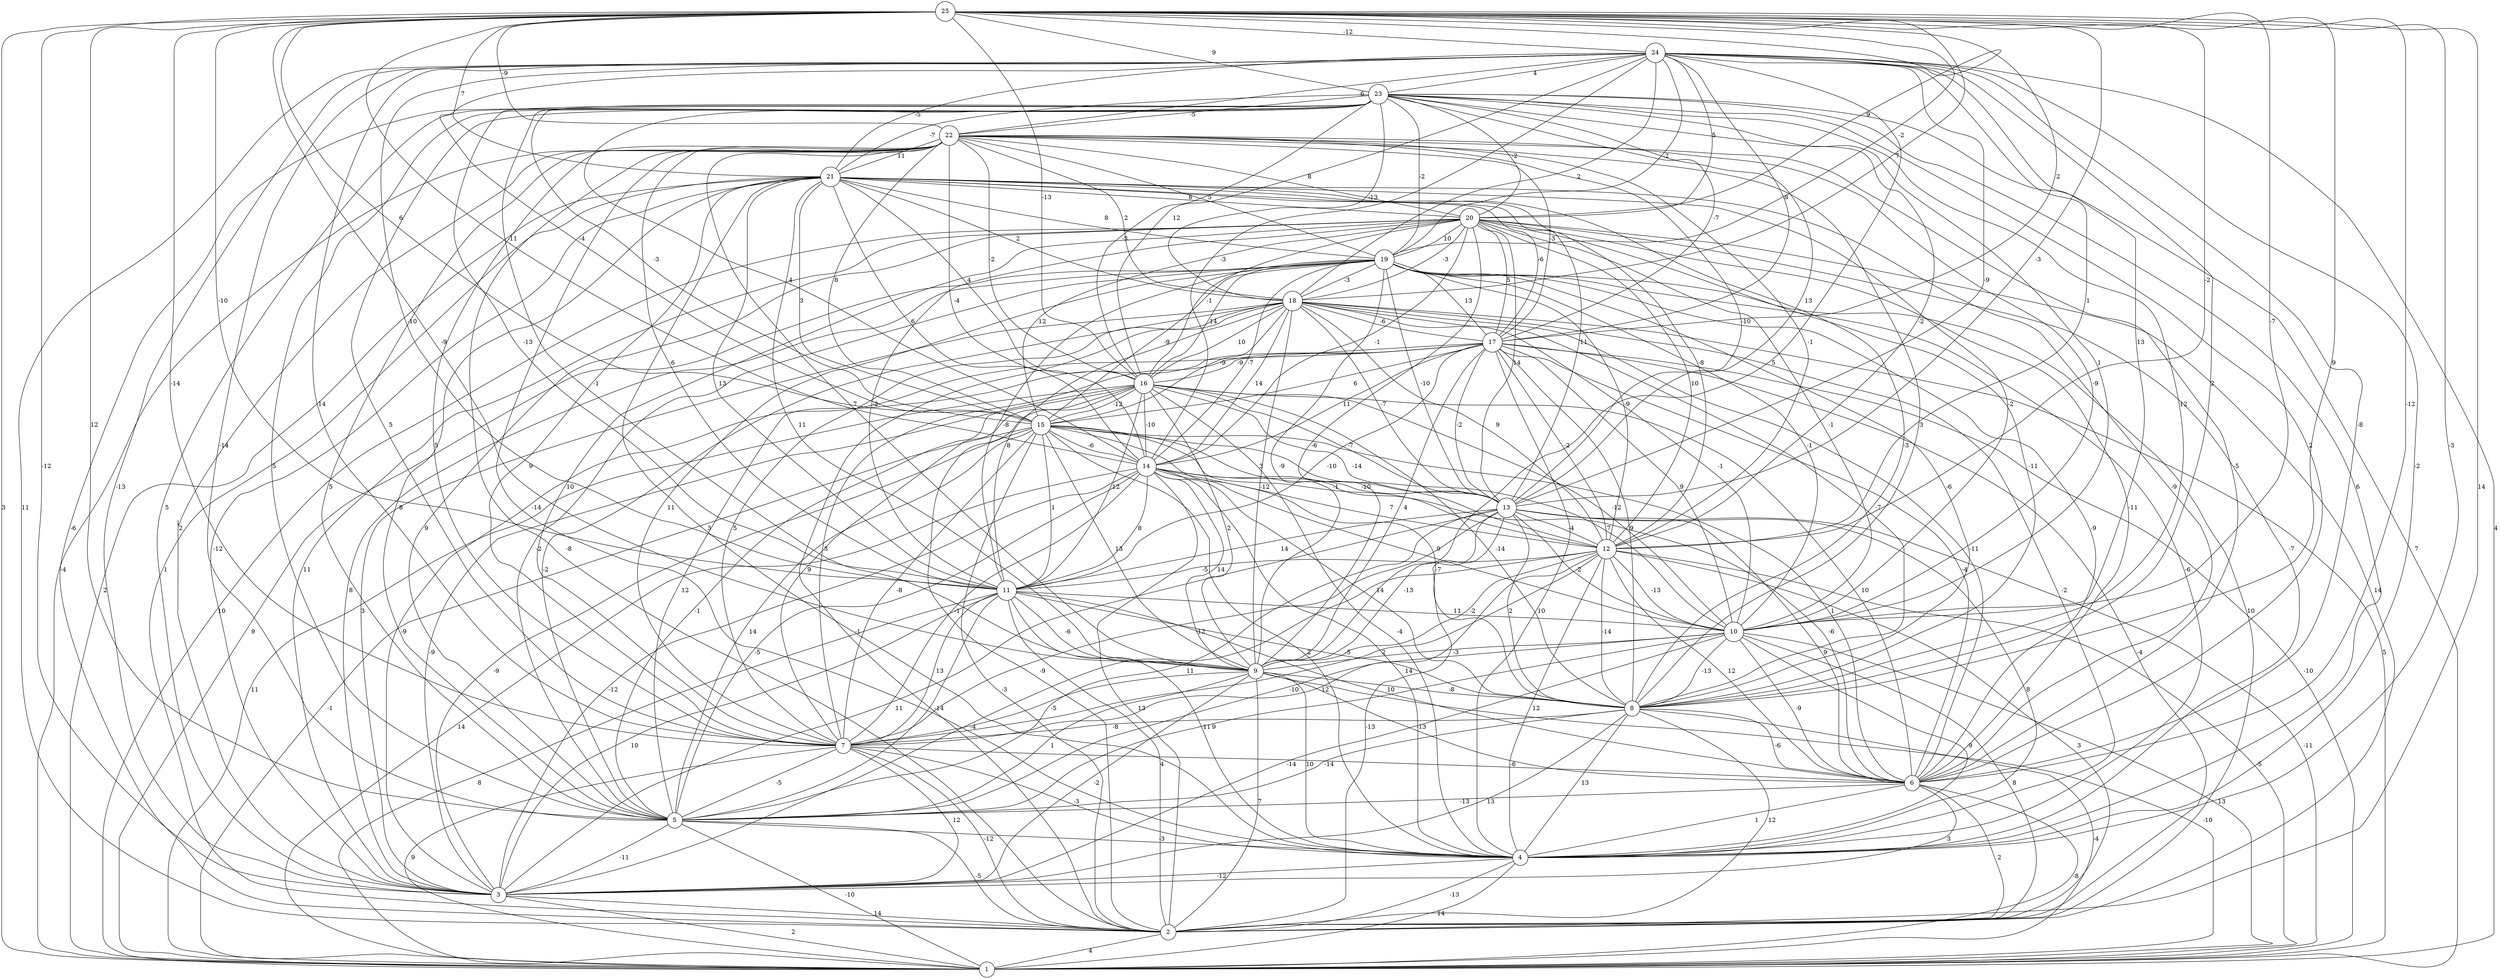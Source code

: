 graph { 
	 fontname="Helvetica,Arial,sans-serif" 
	 node [shape = circle]; 
	 25 -- 1 [label = "3"];
	 25 -- 2 [label = "14"];
	 25 -- 3 [label = "-12"];
	 25 -- 4 [label = "-3"];
	 25 -- 5 [label = "12"];
	 25 -- 6 [label = "-12"];
	 25 -- 7 [label = "-14"];
	 25 -- 8 [label = "9"];
	 25 -- 9 [label = "-9"];
	 25 -- 10 [label = "-7"];
	 25 -- 11 [label = "-10"];
	 25 -- 12 [label = "-2"];
	 25 -- 13 [label = "-3"];
	 25 -- 14 [label = "-11"];
	 25 -- 15 [label = "6"];
	 25 -- 16 [label = "-13"];
	 25 -- 17 [label = "2"];
	 25 -- 18 [label = "7"];
	 25 -- 19 [label = "-2"];
	 25 -- 20 [label = "9"];
	 25 -- 21 [label = "7"];
	 25 -- 22 [label = "-9"];
	 25 -- 23 [label = "9"];
	 25 -- 24 [label = "-12"];
	 24 -- 1 [label = "4"];
	 24 -- 2 [label = "11"];
	 24 -- 3 [label = "-13"];
	 24 -- 4 [label = "-2"];
	 24 -- 5 [label = "-14"];
	 24 -- 6 [label = "-8"];
	 24 -- 7 [label = "14"];
	 24 -- 8 [label = "2"];
	 24 -- 9 [label = "5"];
	 24 -- 10 [label = "13"];
	 24 -- 11 [label = "-10"];
	 24 -- 12 [label = "1"];
	 24 -- 13 [label = "-9"];
	 24 -- 14 [label = "-3"];
	 24 -- 15 [label = "-4"];
	 24 -- 16 [label = "12"];
	 24 -- 17 [label = "8"];
	 24 -- 18 [label = "2"];
	 24 -- 19 [label = "-2"];
	 24 -- 20 [label = "5"];
	 24 -- 21 [label = "-5"];
	 24 -- 22 [label = "6"];
	 24 -- 23 [label = "4"];
	 23 -- 1 [label = "7"];
	 23 -- 2 [label = "-6"];
	 23 -- 3 [label = "5"];
	 23 -- 4 [label = "6"];
	 23 -- 5 [label = "5"];
	 23 -- 6 [label = "2"];
	 23 -- 7 [label = "5"];
	 23 -- 8 [label = "12"];
	 23 -- 9 [label = "-1"];
	 23 -- 10 [label = "1"];
	 23 -- 11 [label = "-13"];
	 23 -- 12 [label = "-2"];
	 23 -- 13 [label = "13"];
	 23 -- 14 [label = "4"];
	 23 -- 15 [label = "-3"];
	 23 -- 16 [label = "-3"];
	 23 -- 17 [label = "-7"];
	 23 -- 18 [label = "-13"];
	 23 -- 19 [label = "-2"];
	 23 -- 20 [label = "-2"];
	 23 -- 21 [label = "-7"];
	 23 -- 22 [label = "-5"];
	 22 -- 1 [label = "-4"];
	 22 -- 2 [label = "-8"];
	 22 -- 3 [label = "2"];
	 22 -- 4 [label = "-14"];
	 22 -- 5 [label = "5"];
	 22 -- 6 [label = "-5"];
	 22 -- 7 [label = "5"];
	 22 -- 8 [label = "3"];
	 22 -- 9 [label = "7"];
	 22 -- 10 [label = "-9"];
	 22 -- 11 [label = "6"];
	 22 -- 12 [label = "-1"];
	 22 -- 13 [label = "-10"];
	 22 -- 14 [label = "-4"];
	 22 -- 15 [label = "8"];
	 22 -- 16 [label = "-2"];
	 22 -- 17 [label = "-3"];
	 22 -- 18 [label = "2"];
	 22 -- 19 [label = "5"];
	 22 -- 20 [label = "8"];
	 22 -- 21 [label = "11"];
	 21 -- 1 [label = "2"];
	 21 -- 2 [label = "1"];
	 21 -- 3 [label = "-12"];
	 21 -- 4 [label = "3"];
	 21 -- 5 [label = "8"];
	 21 -- 6 [label = "-9"];
	 21 -- 7 [label = "9"];
	 21 -- 8 [label = "-3"];
	 21 -- 9 [label = "11"];
	 21 -- 10 [label = "-2"];
	 21 -- 11 [label = "13"];
	 21 -- 12 [label = "-8"];
	 21 -- 13 [label = "11"];
	 21 -- 14 [label = "6"];
	 21 -- 15 [label = "3"];
	 21 -- 16 [label = "4"];
	 21 -- 17 [label = "-6"];
	 21 -- 18 [label = "2"];
	 21 -- 19 [label = "8"];
	 21 -- 20 [label = "8"];
	 20 -- 1 [label = "10"];
	 20 -- 2 [label = "14"];
	 20 -- 3 [label = "11"];
	 20 -- 4 [label = "-7"];
	 20 -- 5 [label = "9"];
	 20 -- 6 [label = "-11"];
	 20 -- 7 [label = "10"];
	 20 -- 8 [label = "-11"];
	 20 -- 9 [label = "-6"];
	 20 -- 10 [label = "-1"];
	 20 -- 11 [label = "-2"];
	 20 -- 12 [label = "10"];
	 20 -- 13 [label = "14"];
	 20 -- 14 [label = "-1"];
	 20 -- 15 [label = "12"];
	 20 -- 16 [label = "-1"];
	 20 -- 17 [label = "5"];
	 20 -- 18 [label = "-3"];
	 20 -- 19 [label = "10"];
	 19 -- 1 [label = "9"];
	 19 -- 2 [label = "10"];
	 19 -- 3 [label = "8"];
	 19 -- 4 [label = "-6"];
	 19 -- 5 [label = "-2"];
	 19 -- 6 [label = "-9"];
	 19 -- 7 [label = "11"];
	 19 -- 8 [label = "-6"];
	 19 -- 9 [label = "-9"];
	 19 -- 10 [label = "-1"];
	 19 -- 11 [label = "-8"];
	 19 -- 12 [label = "-9"];
	 19 -- 13 [label = "-10"];
	 19 -- 14 [label = "-7"];
	 19 -- 15 [label = "-9"];
	 19 -- 16 [label = "14"];
	 19 -- 17 [label = "13"];
	 19 -- 18 [label = "-3"];
	 18 -- 1 [label = "5"];
	 18 -- 2 [label = "-1"];
	 18 -- 3 [label = "3"];
	 18 -- 4 [label = "-2"];
	 18 -- 5 [label = "-2"];
	 18 -- 6 [label = "-11"];
	 18 -- 7 [label = "5"];
	 18 -- 8 [label = "-7"];
	 18 -- 9 [label = "-12"];
	 18 -- 10 [label = "-1"];
	 18 -- 11 [label = "8"];
	 18 -- 12 [label = "9"];
	 18 -- 13 [label = "-7"];
	 18 -- 14 [label = "14"];
	 18 -- 15 [label = "-9"];
	 18 -- 16 [label = "10"];
	 18 -- 17 [label = "-6"];
	 17 -- 1 [label = "-10"];
	 17 -- 2 [label = "-4"];
	 17 -- 3 [label = "-9"];
	 17 -- 4 [label = "10"];
	 17 -- 5 [label = "12"];
	 17 -- 6 [label = "-4"];
	 17 -- 7 [label = "3"];
	 17 -- 8 [label = "9"];
	 17 -- 9 [label = "4"];
	 17 -- 10 [label = "9"];
	 17 -- 11 [label = "-10"];
	 17 -- 12 [label = "-2"];
	 17 -- 13 [label = "-2"];
	 17 -- 14 [label = "11"];
	 17 -- 15 [label = "6"];
	 17 -- 16 [label = "-9"];
	 16 -- 1 [label = "11"];
	 16 -- 2 [label = "-9"];
	 16 -- 3 [label = "-9"];
	 16 -- 4 [label = "-4"];
	 16 -- 5 [label = "-1"];
	 16 -- 6 [label = "10"];
	 16 -- 7 [label = "9"];
	 16 -- 8 [label = "-14"];
	 16 -- 9 [label = "2"];
	 16 -- 10 [label = "-12"];
	 16 -- 11 [label = "12"];
	 16 -- 12 [label = "-14"];
	 16 -- 13 [label = "-7"];
	 16 -- 14 [label = "-10"];
	 16 -- 15 [label = "-12"];
	 15 -- 1 [label = "-1"];
	 15 -- 2 [label = "-3"];
	 15 -- 3 [label = "-9"];
	 15 -- 4 [label = "2"];
	 15 -- 5 [label = "14"];
	 15 -- 6 [label = "1"];
	 15 -- 7 [label = "-8"];
	 15 -- 8 [label = "-7"];
	 15 -- 9 [label = "13"];
	 15 -- 10 [label = "7"];
	 15 -- 11 [label = "1"];
	 15 -- 12 [label = "-1"];
	 15 -- 13 [label = "3"];
	 15 -- 14 [label = "-6"];
	 14 -- 1 [label = "14"];
	 14 -- 2 [label = "13"];
	 14 -- 3 [label = "-12"];
	 14 -- 4 [label = "14"];
	 14 -- 5 [label = "-5"];
	 14 -- 6 [label = "-6"];
	 14 -- 7 [label = "-1"];
	 14 -- 8 [label = "14"];
	 14 -- 9 [label = "14"];
	 14 -- 10 [label = "9"];
	 14 -- 11 [label = "8"];
	 14 -- 12 [label = "7"];
	 14 -- 13 [label = "-10"];
	 13 -- 1 [label = "-11"];
	 13 -- 2 [label = "-13"];
	 13 -- 3 [label = "11"];
	 13 -- 4 [label = "8"];
	 13 -- 5 [label = "11"];
	 13 -- 6 [label = "9"];
	 13 -- 7 [label = "-12"];
	 13 -- 8 [label = "2"];
	 13 -- 9 [label = "-13"];
	 13 -- 10 [label = "-2"];
	 13 -- 11 [label = "14"];
	 13 -- 12 [label = "-4"];
	 12 -- 1 [label = "-5"];
	 12 -- 2 [label = "3"];
	 12 -- 3 [label = "-4"];
	 12 -- 4 [label = "12"];
	 12 -- 5 [label = "-10"];
	 12 -- 6 [label = "12"];
	 12 -- 7 [label = "2"];
	 12 -- 8 [label = "-14"];
	 12 -- 9 [label = "-2"];
	 12 -- 10 [label = "-13"];
	 12 -- 11 [label = "-5"];
	 11 -- 1 [label = "8"];
	 11 -- 2 [label = "4"];
	 11 -- 3 [label = "10"];
	 11 -- 4 [label = "11"];
	 11 -- 5 [label = "-14"];
	 11 -- 6 [label = "10"];
	 11 -- 7 [label = "13"];
	 11 -- 8 [label = "-5"];
	 11 -- 9 [label = "-6"];
	 11 -- 10 [label = "11"];
	 10 -- 1 [label = "13"];
	 10 -- 2 [label = "8"];
	 10 -- 3 [label = "-14"];
	 10 -- 4 [label = "-9"];
	 10 -- 5 [label = "9"];
	 10 -- 6 [label = "-9"];
	 10 -- 7 [label = "12"];
	 10 -- 8 [label = "-13"];
	 10 -- 9 [label = "-3"];
	 9 -- 1 [label = "-10"];
	 9 -- 2 [label = "7"];
	 9 -- 3 [label = "-2"];
	 9 -- 4 [label = "10"];
	 9 -- 5 [label = "1"];
	 9 -- 6 [label = "-13"];
	 9 -- 7 [label = "-5"];
	 9 -- 8 [label = "-8"];
	 8 -- 1 [label = "-4"];
	 8 -- 2 [label = "12"];
	 8 -- 3 [label = "13"];
	 8 -- 4 [label = "13"];
	 8 -- 5 [label = "-14"];
	 8 -- 6 [label = "-6"];
	 8 -- 7 [label = "-8"];
	 7 -- 1 [label = "9"];
	 7 -- 2 [label = "-12"];
	 7 -- 3 [label = "12"];
	 7 -- 4 [label = "-3"];
	 7 -- 5 [label = "-5"];
	 7 -- 6 [label = "-6"];
	 6 -- 1 [label = "-8"];
	 6 -- 2 [label = "2"];
	 6 -- 3 [label = "3"];
	 6 -- 4 [label = "1"];
	 6 -- 5 [label = "-13"];
	 5 -- 1 [label = "-10"];
	 5 -- 2 [label = "-5"];
	 5 -- 3 [label = "-11"];
	 5 -- 4 [label = "-3"];
	 4 -- 1 [label = "14"];
	 4 -- 2 [label = "-13"];
	 4 -- 3 [label = "-12"];
	 3 -- 1 [label = "2"];
	 3 -- 2 [label = "14"];
	 2 -- 1 [label = "4"];
	 1;
	 2;
	 3;
	 4;
	 5;
	 6;
	 7;
	 8;
	 9;
	 10;
	 11;
	 12;
	 13;
	 14;
	 15;
	 16;
	 17;
	 18;
	 19;
	 20;
	 21;
	 22;
	 23;
	 24;
	 25;
}

